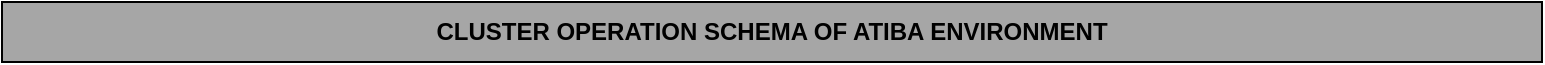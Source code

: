 <mxfile version="15.5.7" type="device"><diagram id="cr3L5KB0Wp0IQIwQCeAS" name="Page-1"><mxGraphModel dx="1038" dy="547" grid="1" gridSize="10" guides="1" tooltips="1" connect="1" arrows="1" fold="1" page="1" pageScale="1" pageWidth="827" pageHeight="1169" math="0" shadow="0"><root><mxCell id="0"/><mxCell id="1" parent="0"/><mxCell id="TttmoToIJ8S9ygrkwFjc-1" value="&lt;b&gt;CLUSTER OPERATION SCHEMA OF ATIBA ENVIRONMENT&lt;/b&gt;" style="rounded=0;whiteSpace=wrap;html=1;fillColor=#A6A6A6;" vertex="1" parent="1"><mxGeometry x="29" y="10" width="770" height="30" as="geometry"/></mxCell></root></mxGraphModel></diagram></mxfile>